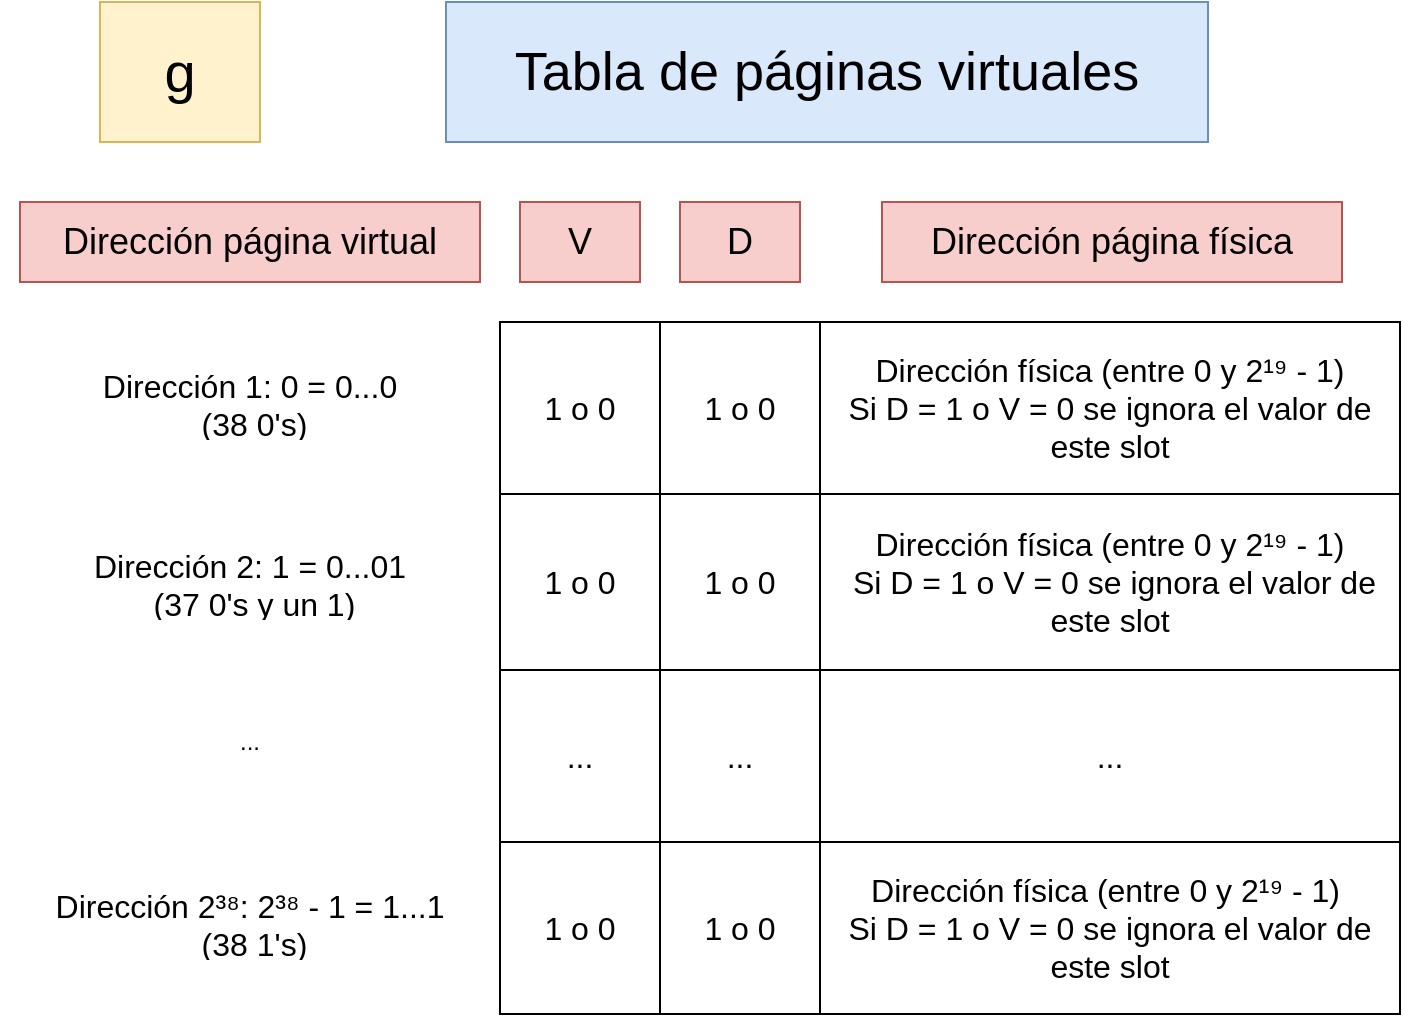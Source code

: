 <mxfile version="22.1.3" type="device">
  <diagram name="Página-1" id="gSkes7LC5rxwppdU8-W0">
    <mxGraphModel dx="1458" dy="768" grid="1" gridSize="10" guides="1" tooltips="1" connect="1" arrows="1" fold="1" page="1" pageScale="1" pageWidth="827" pageHeight="1169" math="0" shadow="0">
      <root>
        <mxCell id="0" />
        <mxCell id="1" parent="0" />
        <UserObject label="&lt;font style=&quot;font-size: 27px;&quot;&gt;Tabla de páginas virtuales&lt;/font&gt;" placeholders="1" name="Variable" id="KOWkEeIVN-b_AemoHxq0-1">
          <mxCell style="text;html=1;strokeColor=#6c8ebf;fillColor=#dae8fc;align=center;verticalAlign=middle;whiteSpace=wrap;overflow=hidden;" parent="1" vertex="1">
            <mxGeometry x="223" y="20" width="381" height="70" as="geometry" />
          </mxCell>
        </UserObject>
        <mxCell id="KOWkEeIVN-b_AemoHxq0-2" value="" style="shape=table;startSize=0;container=1;collapsible=0;childLayout=tableLayout;fontSize=16;" parent="1" vertex="1">
          <mxGeometry x="250" y="180" width="450" height="346" as="geometry" />
        </mxCell>
        <mxCell id="KOWkEeIVN-b_AemoHxq0-3" value="" style="shape=tableRow;horizontal=0;startSize=0;swimlaneHead=0;swimlaneBody=0;strokeColor=inherit;top=0;left=0;bottom=0;right=0;collapsible=0;dropTarget=0;fillColor=none;points=[[0,0.5],[1,0.5]];portConstraint=eastwest;fontSize=16;" parent="KOWkEeIVN-b_AemoHxq0-2" vertex="1">
          <mxGeometry width="450" height="86" as="geometry" />
        </mxCell>
        <mxCell id="KOWkEeIVN-b_AemoHxq0-4" value="1 o 0" style="shape=partialRectangle;html=1;whiteSpace=wrap;connectable=0;strokeColor=inherit;overflow=hidden;fillColor=none;top=0;left=0;bottom=0;right=0;pointerEvents=1;fontSize=16;" parent="KOWkEeIVN-b_AemoHxq0-3" vertex="1">
          <mxGeometry width="80" height="86" as="geometry">
            <mxRectangle width="80" height="86" as="alternateBounds" />
          </mxGeometry>
        </mxCell>
        <mxCell id="KOWkEeIVN-b_AemoHxq0-5" value="1 o 0" style="shape=partialRectangle;html=1;whiteSpace=wrap;connectable=0;strokeColor=inherit;overflow=hidden;fillColor=none;top=0;left=0;bottom=0;right=0;pointerEvents=1;fontSize=16;" parent="KOWkEeIVN-b_AemoHxq0-3" vertex="1">
          <mxGeometry x="80" width="80" height="86" as="geometry">
            <mxRectangle width="80" height="86" as="alternateBounds" />
          </mxGeometry>
        </mxCell>
        <mxCell id="KOWkEeIVN-b_AemoHxq0-6" value="&lt;div&gt;Dirección física (entre 0 y 2¹⁹ - 1)&lt;/div&gt;&lt;div&gt;Si D = 1 o V = 0 se ignora el valor de este slot&lt;/div&gt;" style="shape=partialRectangle;html=1;whiteSpace=wrap;connectable=0;strokeColor=inherit;overflow=hidden;fillColor=none;top=0;left=0;bottom=0;right=0;pointerEvents=1;fontSize=16;" parent="KOWkEeIVN-b_AemoHxq0-3" vertex="1">
          <mxGeometry x="160" width="290" height="86" as="geometry">
            <mxRectangle width="290" height="86" as="alternateBounds" />
          </mxGeometry>
        </mxCell>
        <mxCell id="KOWkEeIVN-b_AemoHxq0-7" value="" style="shape=tableRow;horizontal=0;startSize=0;swimlaneHead=0;swimlaneBody=0;strokeColor=inherit;top=0;left=0;bottom=0;right=0;collapsible=0;dropTarget=0;fillColor=none;points=[[0,0.5],[1,0.5]];portConstraint=eastwest;fontSize=16;" parent="KOWkEeIVN-b_AemoHxq0-2" vertex="1">
          <mxGeometry y="86" width="450" height="88" as="geometry" />
        </mxCell>
        <mxCell id="KOWkEeIVN-b_AemoHxq0-8" value="1 o 0" style="shape=partialRectangle;html=1;whiteSpace=wrap;connectable=0;strokeColor=inherit;overflow=hidden;fillColor=none;top=0;left=0;bottom=0;right=0;pointerEvents=1;fontSize=16;" parent="KOWkEeIVN-b_AemoHxq0-7" vertex="1">
          <mxGeometry width="80" height="88" as="geometry">
            <mxRectangle width="80" height="88" as="alternateBounds" />
          </mxGeometry>
        </mxCell>
        <mxCell id="KOWkEeIVN-b_AemoHxq0-9" value="1 o 0" style="shape=partialRectangle;html=1;whiteSpace=wrap;connectable=0;strokeColor=inherit;overflow=hidden;fillColor=none;top=0;left=0;bottom=0;right=0;pointerEvents=1;fontSize=16;" parent="KOWkEeIVN-b_AemoHxq0-7" vertex="1">
          <mxGeometry x="80" width="80" height="88" as="geometry">
            <mxRectangle width="80" height="88" as="alternateBounds" />
          </mxGeometry>
        </mxCell>
        <mxCell id="KOWkEeIVN-b_AemoHxq0-10" value="&lt;div&gt;Dirección física (entre 0 y 2¹⁹ - 1)&lt;/div&gt;&amp;nbsp;Si D = 1 o V = 0 se ignora el valor de este slot" style="shape=partialRectangle;html=1;whiteSpace=wrap;connectable=0;strokeColor=inherit;overflow=hidden;fillColor=none;top=0;left=0;bottom=0;right=0;pointerEvents=1;fontSize=16;" parent="KOWkEeIVN-b_AemoHxq0-7" vertex="1">
          <mxGeometry x="160" width="290" height="88" as="geometry">
            <mxRectangle width="290" height="88" as="alternateBounds" />
          </mxGeometry>
        </mxCell>
        <mxCell id="KOWkEeIVN-b_AemoHxq0-11" value="" style="shape=tableRow;horizontal=0;startSize=0;swimlaneHead=0;swimlaneBody=0;strokeColor=inherit;top=0;left=0;bottom=0;right=0;collapsible=0;dropTarget=0;fillColor=none;points=[[0,0.5],[1,0.5]];portConstraint=eastwest;fontSize=16;" parent="KOWkEeIVN-b_AemoHxq0-2" vertex="1">
          <mxGeometry y="174" width="450" height="86" as="geometry" />
        </mxCell>
        <mxCell id="KOWkEeIVN-b_AemoHxq0-12" value="..." style="shape=partialRectangle;html=1;whiteSpace=wrap;connectable=0;strokeColor=inherit;overflow=hidden;fillColor=none;top=0;left=0;bottom=0;right=0;pointerEvents=1;fontSize=16;" parent="KOWkEeIVN-b_AemoHxq0-11" vertex="1">
          <mxGeometry width="80" height="86" as="geometry">
            <mxRectangle width="80" height="86" as="alternateBounds" />
          </mxGeometry>
        </mxCell>
        <mxCell id="KOWkEeIVN-b_AemoHxq0-13" value="..." style="shape=partialRectangle;html=1;whiteSpace=wrap;connectable=0;strokeColor=inherit;overflow=hidden;fillColor=none;top=0;left=0;bottom=0;right=0;pointerEvents=1;fontSize=16;" parent="KOWkEeIVN-b_AemoHxq0-11" vertex="1">
          <mxGeometry x="80" width="80" height="86" as="geometry">
            <mxRectangle width="80" height="86" as="alternateBounds" />
          </mxGeometry>
        </mxCell>
        <mxCell id="KOWkEeIVN-b_AemoHxq0-14" value="..." style="shape=partialRectangle;html=1;whiteSpace=wrap;connectable=0;strokeColor=inherit;overflow=hidden;fillColor=none;top=0;left=0;bottom=0;right=0;pointerEvents=1;fontSize=16;" parent="KOWkEeIVN-b_AemoHxq0-11" vertex="1">
          <mxGeometry x="160" width="290" height="86" as="geometry">
            <mxRectangle width="290" height="86" as="alternateBounds" />
          </mxGeometry>
        </mxCell>
        <mxCell id="KOWkEeIVN-b_AemoHxq0-15" style="shape=tableRow;horizontal=0;startSize=0;swimlaneHead=0;swimlaneBody=0;strokeColor=inherit;top=0;left=0;bottom=0;right=0;collapsible=0;dropTarget=0;fillColor=none;points=[[0,0.5],[1,0.5]];portConstraint=eastwest;fontSize=16;" parent="KOWkEeIVN-b_AemoHxq0-2" vertex="1">
          <mxGeometry y="260" width="450" height="86" as="geometry" />
        </mxCell>
        <mxCell id="KOWkEeIVN-b_AemoHxq0-16" value="1 o 0" style="shape=partialRectangle;html=1;whiteSpace=wrap;connectable=0;strokeColor=inherit;overflow=hidden;fillColor=none;top=0;left=0;bottom=0;right=0;pointerEvents=1;fontSize=16;" parent="KOWkEeIVN-b_AemoHxq0-15" vertex="1">
          <mxGeometry width="80" height="86" as="geometry">
            <mxRectangle width="80" height="86" as="alternateBounds" />
          </mxGeometry>
        </mxCell>
        <mxCell id="KOWkEeIVN-b_AemoHxq0-17" value="1 o 0" style="shape=partialRectangle;html=1;whiteSpace=wrap;connectable=0;strokeColor=inherit;overflow=hidden;fillColor=none;top=0;left=0;bottom=0;right=0;pointerEvents=1;fontSize=16;" parent="KOWkEeIVN-b_AemoHxq0-15" vertex="1">
          <mxGeometry x="80" width="80" height="86" as="geometry">
            <mxRectangle width="80" height="86" as="alternateBounds" />
          </mxGeometry>
        </mxCell>
        <mxCell id="KOWkEeIVN-b_AemoHxq0-18" value="&lt;div&gt;Dirección física (entre 0 y 2¹⁹ - 1)&amp;nbsp;&lt;/div&gt;&lt;div&gt;Si D = 1 o V = 0 se ignora el valor de este slot&lt;/div&gt;" style="shape=partialRectangle;html=1;whiteSpace=wrap;connectable=0;strokeColor=inherit;overflow=hidden;fillColor=none;top=0;left=0;bottom=0;right=0;pointerEvents=1;fontSize=16;" parent="KOWkEeIVN-b_AemoHxq0-15" vertex="1">
          <mxGeometry x="160" width="290" height="86" as="geometry">
            <mxRectangle width="290" height="86" as="alternateBounds" />
          </mxGeometry>
        </mxCell>
        <UserObject label="&lt;font style=&quot;font-size: 18px;&quot;&gt;Dirección página física&lt;/font&gt;" placeholders="1" name="Variable" id="KOWkEeIVN-b_AemoHxq0-19">
          <mxCell style="text;html=1;strokeColor=#b85450;fillColor=#f8cecc;align=center;verticalAlign=middle;whiteSpace=wrap;overflow=hidden;" parent="1" vertex="1">
            <mxGeometry x="441" y="120" width="230" height="40" as="geometry" />
          </mxCell>
        </UserObject>
        <UserObject label="&lt;font style=&quot;font-size: 18px;&quot;&gt;Dirección página virtual&lt;/font&gt;" placeholders="1" name="Variable" id="KOWkEeIVN-b_AemoHxq0-20">
          <mxCell style="text;html=1;strokeColor=#b85450;fillColor=#f8cecc;align=center;verticalAlign=middle;whiteSpace=wrap;overflow=hidden;" parent="1" vertex="1">
            <mxGeometry x="10" y="120" width="230" height="40" as="geometry" />
          </mxCell>
        </UserObject>
        <UserObject label="&lt;font style=&quot;font-size: 18px;&quot;&gt;D&lt;/font&gt;" placeholders="1" name="Variable" id="KOWkEeIVN-b_AemoHxq0-21">
          <mxCell style="text;html=1;strokeColor=#b85450;fillColor=#f8cecc;align=center;verticalAlign=middle;whiteSpace=wrap;overflow=hidden;" parent="1" vertex="1">
            <mxGeometry x="340" y="120" width="60" height="40" as="geometry" />
          </mxCell>
        </UserObject>
        <UserObject label="&lt;font style=&quot;font-size: 18px;&quot;&gt;V&lt;/font&gt;" placeholders="1" name="Variable" id="KOWkEeIVN-b_AemoHxq0-22">
          <mxCell style="text;html=1;strokeColor=#b85450;fillColor=#f8cecc;align=center;verticalAlign=middle;whiteSpace=wrap;overflow=hidden;" parent="1" vertex="1">
            <mxGeometry x="260" y="120" width="60" height="40" as="geometry" />
          </mxCell>
        </UserObject>
        <UserObject label="&lt;div style=&quot;font-size: 16px;&quot;&gt;&lt;font style=&quot;font-size: 16px;&quot;&gt;Dirección 1: 0 = 0...0&lt;/font&gt;&lt;/div&gt;&lt;div style=&quot;font-size: 16px;&quot;&gt;&lt;font style=&quot;font-size: 16px;&quot;&gt;&amp;nbsp;(38 0&#39;s)&lt;br&gt;&lt;/font&gt;&lt;/div&gt;" placeholders="1" name="Variable" id="KOWkEeIVN-b_AemoHxq0-23">
          <mxCell style="text;html=1;strokeColor=none;fillColor=none;align=center;verticalAlign=middle;whiteSpace=wrap;overflow=hidden;" parent="1" vertex="1">
            <mxGeometry y="200" width="250" height="40" as="geometry" />
          </mxCell>
        </UserObject>
        <UserObject label="&lt;div&gt;&lt;font style=&quot;font-size: 16px;&quot;&gt;Dirección 2: 1 = 0...01&lt;/font&gt;&lt;/div&gt;&lt;div&gt;&lt;font style=&quot;font-size: 16px;&quot;&gt;&amp;nbsp;(37 0&#39;s y un 1)&lt;/font&gt;&lt;/div&gt;" placeholders="1" name="Variable" id="KOWkEeIVN-b_AemoHxq0-24">
          <mxCell style="text;html=1;strokeColor=none;fillColor=none;align=center;verticalAlign=middle;whiteSpace=wrap;overflow=hidden;" parent="1" vertex="1">
            <mxGeometry y="290" width="250" height="40" as="geometry" />
          </mxCell>
        </UserObject>
        <UserObject label="..." placeholders="1" name="Variable" id="KOWkEeIVN-b_AemoHxq0-25">
          <mxCell style="text;html=1;strokeColor=none;fillColor=none;align=center;verticalAlign=middle;whiteSpace=wrap;overflow=hidden;" parent="1" vertex="1">
            <mxGeometry y="370" width="250" height="40" as="geometry" />
          </mxCell>
        </UserObject>
        <UserObject label="&lt;div&gt;&lt;font style=&quot;font-size: 16px;&quot;&gt;Dirección 2³⁸: 2³⁸ - 1 = 1...1&lt;/font&gt;&lt;/div&gt;&lt;div&gt;&lt;font style=&quot;font-size: 16px;&quot;&gt;&amp;nbsp;(38 1&#39;s)&lt;/font&gt;&lt;/div&gt;" placeholders="1" name="Variable" id="KOWkEeIVN-b_AemoHxq0-26">
          <mxCell style="text;html=1;strokeColor=none;fillColor=none;align=center;verticalAlign=middle;whiteSpace=wrap;overflow=hidden;" parent="1" vertex="1">
            <mxGeometry y="460" width="250" height="40" as="geometry" />
          </mxCell>
        </UserObject>
        <UserObject label="&lt;font style=&quot;font-size: 28px;&quot;&gt;g&lt;/font&gt;" placeholders="1" name="Variable" id="KOWkEeIVN-b_AemoHxq0-27">
          <mxCell style="text;html=1;strokeColor=#d6b656;fillColor=#fff2cc;align=center;verticalAlign=middle;whiteSpace=wrap;overflow=hidden;" parent="1" vertex="1">
            <mxGeometry x="50" y="20" width="80" height="70" as="geometry" />
          </mxCell>
        </UserObject>
      </root>
    </mxGraphModel>
  </diagram>
</mxfile>
